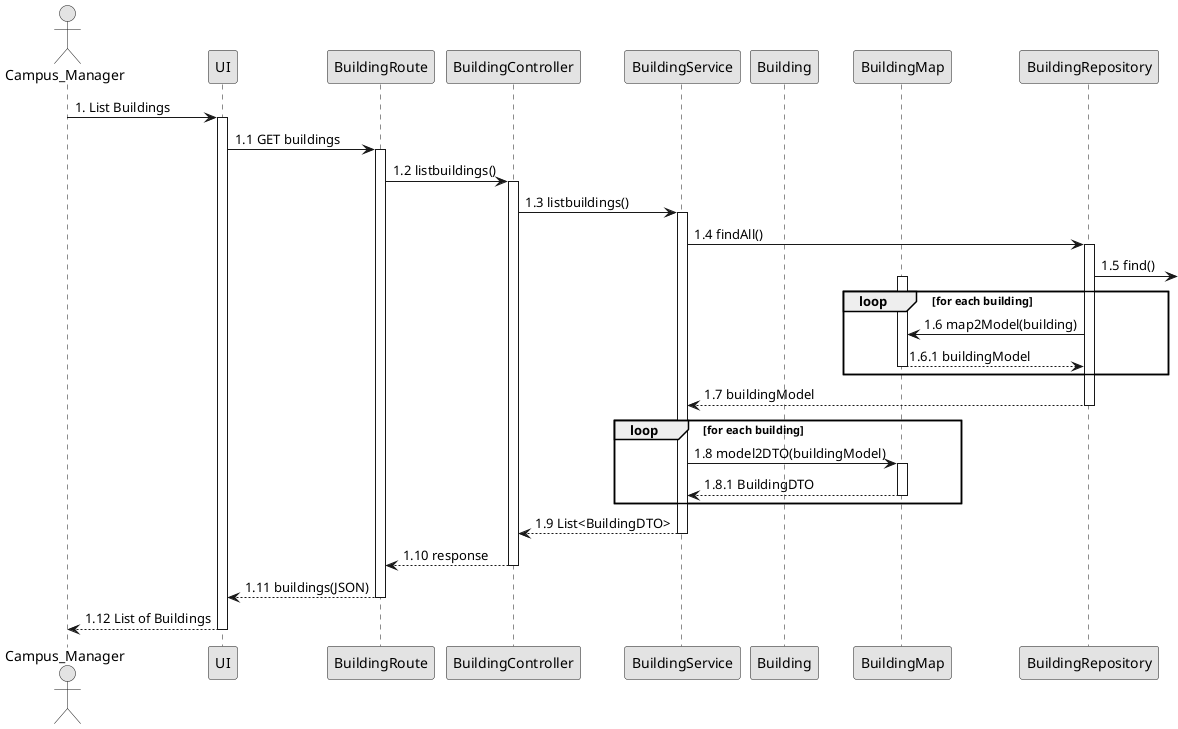 @startuml
'http://plantuml.com/skinparam.html
skinparam monochrome true
skinparam packageStyle rect
skinparam shadowing false


actor Campus_Manager as user
participant UI 
participant BuildingRoute as route
participant BuildingController as controller
participant BuildingService as service
participant Building as domain
participant BuildingMap as map
participant BuildingRepository as repository

user -> UI : 1. List Buildings
activate UI

UI -> route : 1.1 GET buildings
activate route

route -> controller : 1.2 listbuildings()

activate controller

controller -> service : 1.3 listbuildings()
activate service

service -> repository : 1.4 findAll()

activate repository

repository -> : 1.5 find()

loop for each building
activate map

repository -> map : 1.6 map2Model(building)

map --> repository : 1.6.1 buildingModel

deactivate map

end loop
repository --> service : 1.7 buildingModel

deactivate repository

loop for each building

service -> map : 1.8 model2DTO(buildingModel)

activate map

map --> service : 1.8.1 BuildingDTO

deactivate map

end loop

service --> controller : 1.9 List<BuildingDTO>

deactivate service

controller --> route : 1.10 response

deactivate controller

route --> UI :  1.11 buildings(JSON)
deactivate route

UI --> user : 1.12 List of Buildings

deactivate UI
@enduml